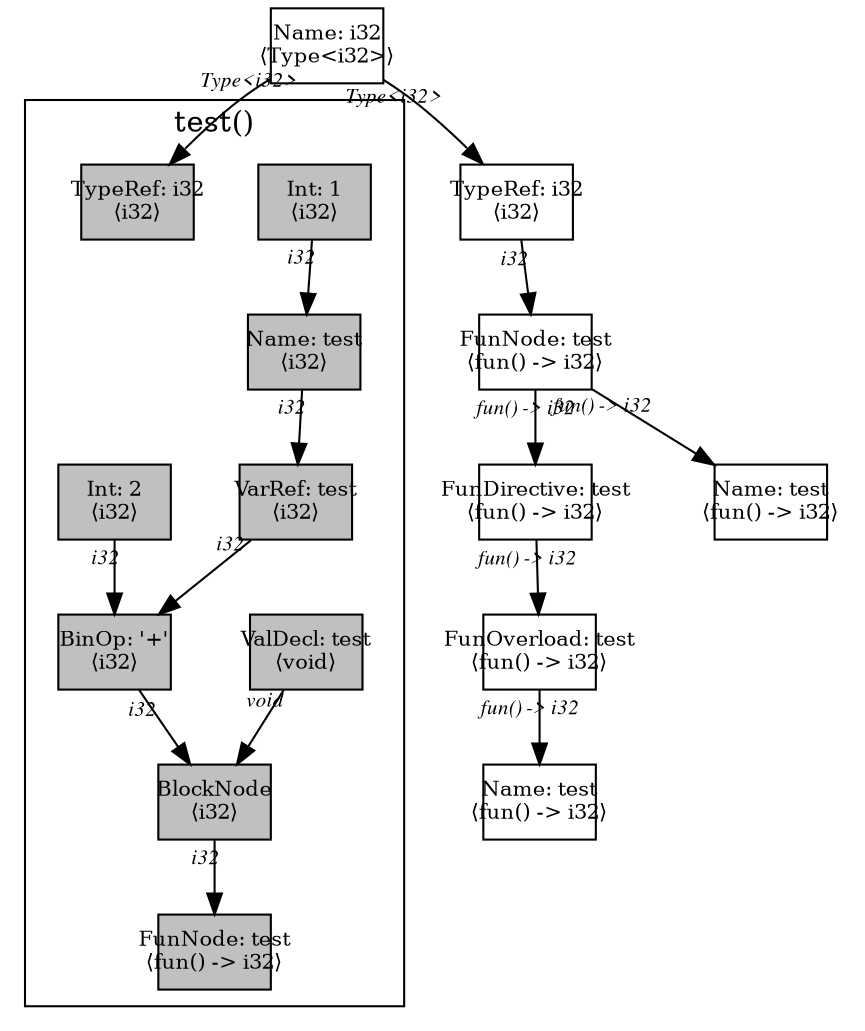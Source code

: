 digraph Document {
  node [shape=box,fixedsize=shape fontsize=10]
  1 [label="Name: i32\n⟨Type<i32>⟩", fillcolor=grey];
  2 [label="FunOverload: test\n⟨fun() -> i32⟩", fillcolor=grey];
  3 [label="FunDirective: test\n⟨fun() -> i32⟩", fillcolor=grey];
  4 [label="FunNode: test\n⟨fun() -> i32⟩", fillcolor=grey];
  5 [label="TypeRef: i32\n⟨i32⟩", fillcolor=grey];
  6 [label="Name: test\n⟨fun() -> i32⟩", fillcolor=grey];
  7 [label="Name: test\n⟨fun() -> i32⟩", fillcolor=grey];
  subgraph cluster0 {
    node [style=filled, fillcolor=grey];
    8 [label="BlockNode\n⟨i32⟩", fillcolor=grey];
    9 [label="ValDecl: test\n⟨void⟩", fillcolor=grey];
    10 [label="Name: test\n⟨i32⟩", fillcolor=grey];
    11 [label="Int: 1\n⟨i32⟩", fillcolor=grey];
    12 [label="BinOp: '+'\n⟨i32⟩", fillcolor=grey];
    13 [label="VarRef: test\n⟨i32⟩", fillcolor=grey];
    14 [label="Int: 2\n⟨i32⟩", fillcolor=grey];
    15 [label="FunNode: test\n⟨fun() -> i32⟩", fillcolor=grey];
    16 [label="TypeRef: i32\n⟨i32⟩", fillcolor=grey];
    8 -> 15[taillabel="i32" labeldistance="1" fontname="times  italic" fontsize = 10 color="black" ];
    9 -> 8[taillabel="void" labeldistance="1" fontname="times  italic" fontsize = 10 color="black" ];
    10 -> 13[taillabel="i32" labeldistance="1" fontname="times  italic" fontsize = 10 color="black" ];
    11 -> 10[taillabel="i32" labeldistance="1" fontname="times  italic" fontsize = 10 color="black" ];
    12 -> 8[taillabel="i32" labeldistance="1" fontname="times  italic" fontsize = 10 color="black" ];
    13 -> 12[taillabel="i32" labeldistance="1" fontname="times  italic" fontsize = 10 color="black" ];
    14 -> 12[taillabel="i32" labeldistance="1" fontname="times  italic" fontsize = 10 color="black" ];
  label = "test()";
}
  1 -> 5[taillabel="Type<i32>" labeldistance="1" fontname="times  italic" fontsize = 10 color="black" ];
  1 -> 16[taillabel="Type<i32>" labeldistance="1" fontname="times  italic" fontsize = 10 color="black" ];
  2 -> 7[taillabel="fun() -> i32" labeldistance="1" fontname="times  italic" fontsize = 10 color="black" ];
  3 -> 2[taillabel="fun() -> i32" labeldistance="1" fontname="times  italic" fontsize = 10 color="black" ];
  4 -> 6[taillabel="fun() -> i32" labeldistance="1" fontname="times  italic" fontsize = 10 color="black" ];
  4 -> 3[taillabel="fun() -> i32" labeldistance="1" fontname="times  italic" fontsize = 10 color="black" ];
  5 -> 4[taillabel="i32" labeldistance="1" fontname="times  italic" fontsize = 10 color="black" ];
  label="";
}
